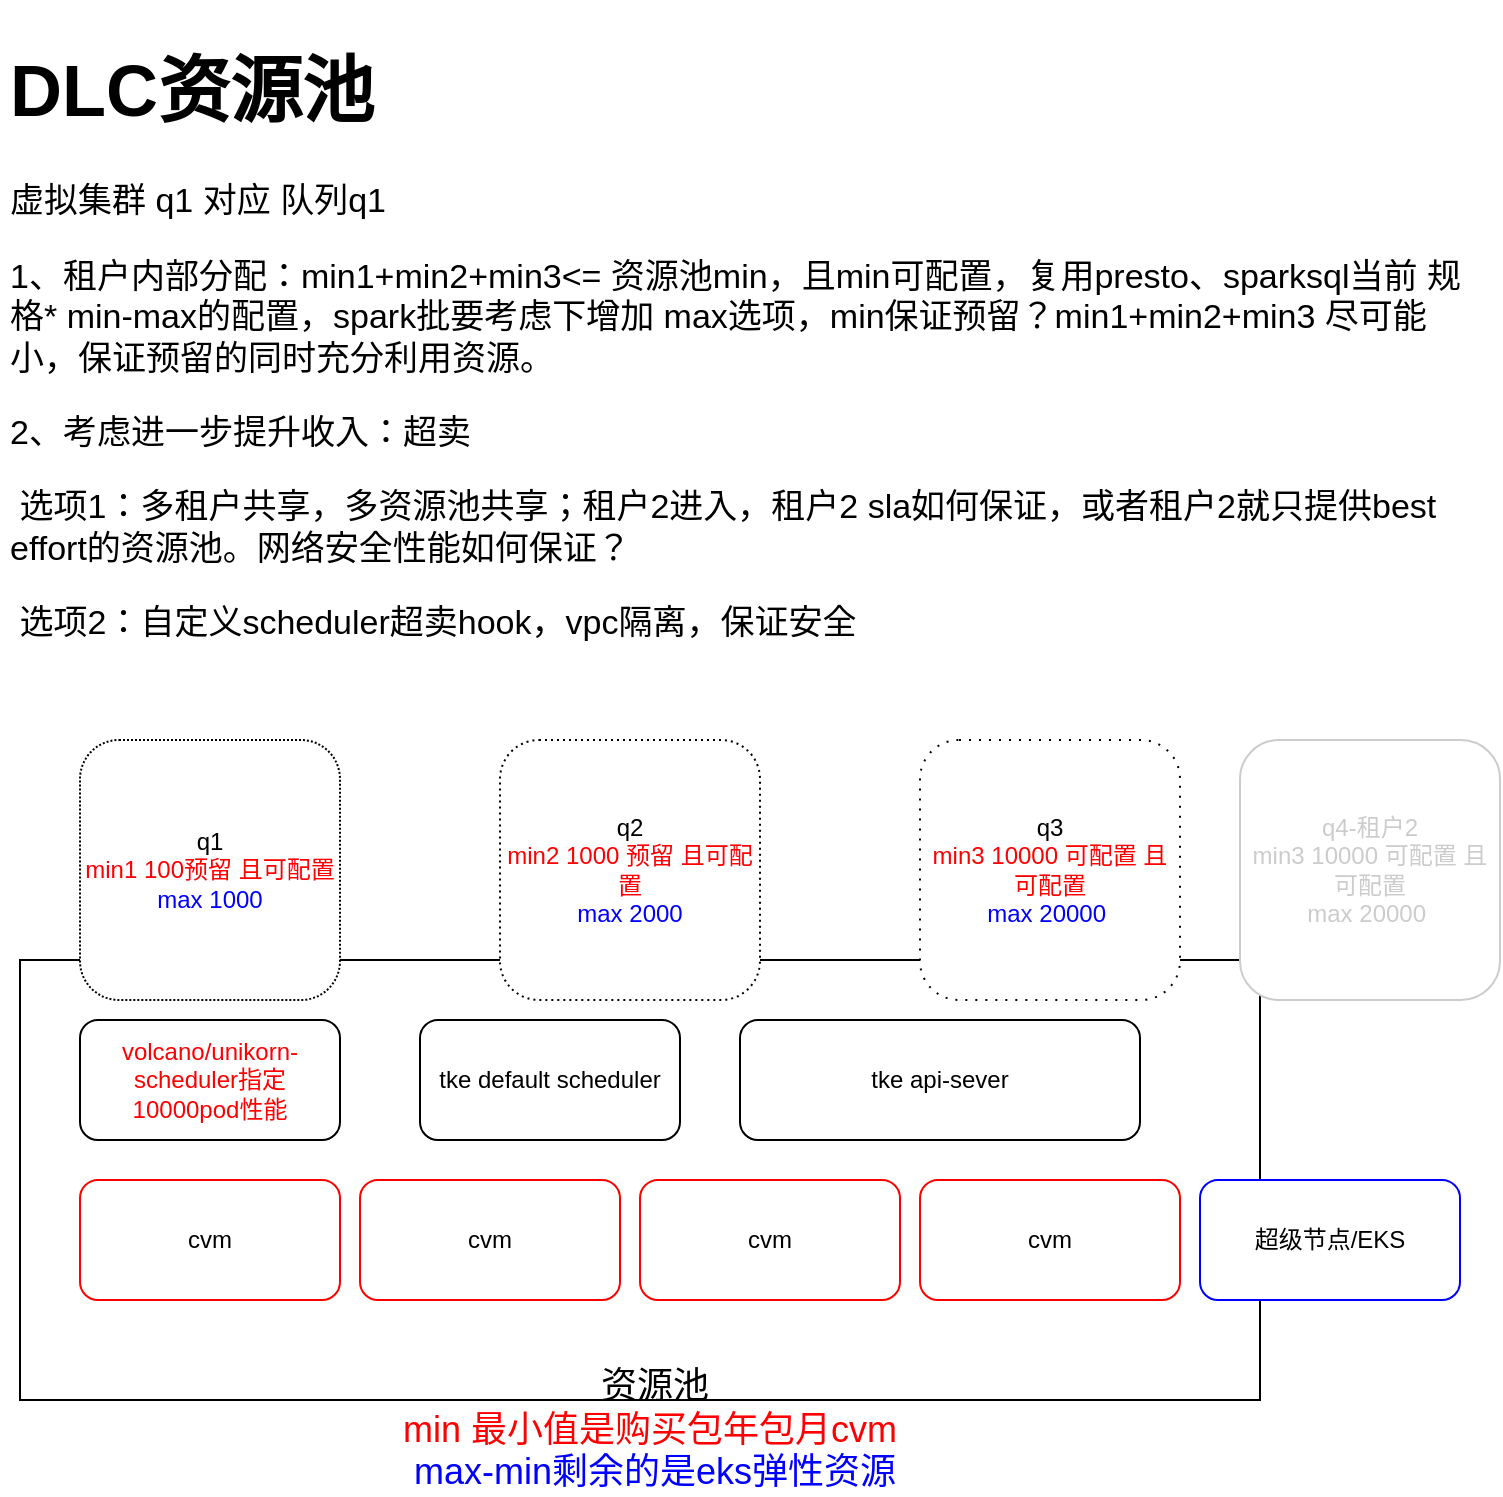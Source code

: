 <mxfile version="20.5.3" type="github">
  <diagram id="hqS82j75-_uDZCX89QL6" name="Page-1">
    <mxGraphModel dx="1497" dy="881" grid="1" gridSize="10" guides="1" tooltips="1" connect="1" arrows="1" fold="1" page="1" pageScale="1" pageWidth="827" pageHeight="1169" math="0" shadow="0">
      <root>
        <mxCell id="0" />
        <mxCell id="1" parent="0" />
        <mxCell id="1Zz1Nqhw6DDxJ3_sBbBU-10" value="" style="rounded=0;whiteSpace=wrap;html=1;" vertex="1" parent="1">
          <mxGeometry x="320" y="630" width="620" height="220" as="geometry" />
        </mxCell>
        <mxCell id="1Zz1Nqhw6DDxJ3_sBbBU-2" value="tke api-sever" style="rounded=1;whiteSpace=wrap;html=1;" vertex="1" parent="1">
          <mxGeometry x="680" y="660" width="200" height="60" as="geometry" />
        </mxCell>
        <mxCell id="1Zz1Nqhw6DDxJ3_sBbBU-3" value="cvm" style="rounded=1;whiteSpace=wrap;html=1;strokeColor=#FF0000;" vertex="1" parent="1">
          <mxGeometry x="350" y="740" width="130" height="60" as="geometry" />
        </mxCell>
        <mxCell id="1Zz1Nqhw6DDxJ3_sBbBU-4" value="cvm" style="rounded=1;whiteSpace=wrap;html=1;strokeColor=#FF0000;" vertex="1" parent="1">
          <mxGeometry x="490" y="740" width="130" height="60" as="geometry" />
        </mxCell>
        <mxCell id="1Zz1Nqhw6DDxJ3_sBbBU-5" value="cvm" style="rounded=1;whiteSpace=wrap;html=1;strokeColor=#FF0000;" vertex="1" parent="1">
          <mxGeometry x="630" y="740" width="130" height="60" as="geometry" />
        </mxCell>
        <mxCell id="1Zz1Nqhw6DDxJ3_sBbBU-6" value="cvm" style="rounded=1;whiteSpace=wrap;html=1;strokeColor=#FF0000;" vertex="1" parent="1">
          <mxGeometry x="770" y="740" width="130" height="60" as="geometry" />
        </mxCell>
        <mxCell id="1Zz1Nqhw6DDxJ3_sBbBU-7" value="q1&lt;br&gt;&lt;font color=&quot;#ff0000&quot;&gt;min1 100预留 且可配置&lt;br&gt;&lt;/font&gt;&lt;font color=&quot;#0000ff&quot;&gt;max 1000&lt;/font&gt;" style="rounded=1;whiteSpace=wrap;html=1;dashed=1;dashPattern=1 1;" vertex="1" parent="1">
          <mxGeometry x="350" y="520" width="130" height="130" as="geometry" />
        </mxCell>
        <mxCell id="1Zz1Nqhw6DDxJ3_sBbBU-8" value="q2&lt;br&gt;&lt;font color=&quot;#ff0000&quot;&gt;min2 1000 预留 且可配置&lt;br&gt;&lt;/font&gt;&lt;font color=&quot;#0000ff&quot;&gt;max 2000&lt;/font&gt;" style="rounded=1;whiteSpace=wrap;html=1;dashed=1;dashPattern=1 2;" vertex="1" parent="1">
          <mxGeometry x="560" y="520" width="130" height="130" as="geometry" />
        </mxCell>
        <mxCell id="1Zz1Nqhw6DDxJ3_sBbBU-9" value="q3&lt;br&gt;&lt;font color=&quot;#ff0000&quot;&gt;min3 10000 可配置 且可配置&lt;br&gt;&lt;/font&gt;&lt;font color=&quot;#0000ff&quot;&gt;max 20000&amp;nbsp;&lt;/font&gt;" style="rounded=1;whiteSpace=wrap;html=1;dashed=1;dashPattern=1 4;" vertex="1" parent="1">
          <mxGeometry x="770" y="520" width="130" height="130" as="geometry" />
        </mxCell>
        <mxCell id="1Zz1Nqhw6DDxJ3_sBbBU-11" value="&lt;font color=&quot;#ff0000&quot;&gt;volcano/unikorn-scheduler指定 10000pod性能&lt;/font&gt;" style="rounded=1;whiteSpace=wrap;html=1;" vertex="1" parent="1">
          <mxGeometry x="350" y="660" width="130" height="60" as="geometry" />
        </mxCell>
        <mxCell id="1Zz1Nqhw6DDxJ3_sBbBU-12" value="tke default scheduler" style="rounded=1;whiteSpace=wrap;html=1;" vertex="1" parent="1">
          <mxGeometry x="520" y="660" width="130" height="60" as="geometry" />
        </mxCell>
        <mxCell id="1Zz1Nqhw6DDxJ3_sBbBU-13" value="超级节点/EKS" style="rounded=1;whiteSpace=wrap;html=1;strokeColor=#0000FF;" vertex="1" parent="1">
          <mxGeometry x="910" y="740" width="130" height="60" as="geometry" />
        </mxCell>
        <mxCell id="1Zz1Nqhw6DDxJ3_sBbBU-19" value="&lt;font style=&quot;font-size: 18px;&quot;&gt;&lt;font style=&quot;font-size: 18px;&quot; color=&quot;#000000&quot;&gt;资源池&lt;/font&gt; &lt;br&gt;&lt;font style=&quot;font-size: 18px;&quot; color=&quot;#ff0000&quot;&gt;min 最小值是购买包年包月cvm&lt;/font&gt;&amp;nbsp;&lt;br&gt;max-min剩余的是eks弹性资源&lt;/font&gt;" style="text;html=1;strokeColor=none;fillColor=none;align=center;verticalAlign=middle;whiteSpace=wrap;rounded=0;fontColor=#0000FF;" vertex="1" parent="1">
          <mxGeometry x="505" y="850" width="265" height="30" as="geometry" />
        </mxCell>
        <mxCell id="1Zz1Nqhw6DDxJ3_sBbBU-20" value="&lt;h1&gt;DLC资源池&lt;/h1&gt;&lt;p style=&quot;font-size: 17px;&quot;&gt;&lt;font style=&quot;font-size: 17px;&quot;&gt;虚拟集群 q1 对应 队列q1&lt;/font&gt;&lt;/p&gt;&lt;p style=&quot;font-size: 17px;&quot;&gt;&lt;span style=&quot;background-color: initial;&quot;&gt;1、租户内部分配：min1+min2+min3&amp;lt;= 资源池min，且min可配置，复用presto、sparksql当前 规格* min-max的配置，spark批要考虑下增加 max选项，min保证预留？min1+min2+min3 尽可能小，保证预留的同时充分利用资源。&lt;/span&gt;&lt;br&gt;&lt;/p&gt;&lt;p style=&quot;font-size: 17px;&quot;&gt;&lt;span style=&quot;background-color: initial;&quot;&gt;2、考虑进一步提升收入：&lt;/span&gt;&lt;span style=&quot;background-color: initial;&quot;&gt;超卖&amp;nbsp;&lt;/span&gt;&lt;/p&gt;&lt;p style=&quot;font-size: 17px;&quot;&gt;&lt;span style=&quot;background-color: initial;&quot;&gt;&lt;span style=&quot;white-space: pre;&quot;&gt;	&lt;/span&gt;选项1：多租户共享，多资源池共享；租户2进入，租户2 sla如何保证，或者租户2就只提供best effort的资源池。网络安全性能如何保证？&lt;/span&gt;&lt;/p&gt;&lt;p style=&quot;font-size: 17px;&quot;&gt;&lt;span style=&quot;background-color: initial;&quot;&gt;&lt;span style=&quot;white-space: pre;&quot;&gt;	&lt;/span&gt;选项2：自定义scheduler超卖hook，vpc隔离，保证安全&lt;/span&gt;&lt;/p&gt;&lt;p style=&quot;font-size: 17px;&quot;&gt;&lt;span style=&quot;background-color: initial;&quot;&gt;&lt;br&gt;&lt;/span&gt;&lt;/p&gt;" style="text;html=1;strokeColor=none;fillColor=none;spacing=5;spacingTop=-20;whiteSpace=wrap;overflow=hidden;rounded=0;fontSize=18;fontColor=#000000;" vertex="1" parent="1">
          <mxGeometry x="310" y="160" width="750" height="340" as="geometry" />
        </mxCell>
        <mxCell id="1Zz1Nqhw6DDxJ3_sBbBU-21" value="q4-租户2&lt;br&gt;&lt;font&gt;min3 10000 可配置 且可配置&lt;br&gt;&lt;/font&gt;&lt;font&gt;max 20000&amp;nbsp;&lt;/font&gt;" style="rounded=1;whiteSpace=wrap;html=1;strokeColor=#CCCCCC;fontColor=#CCCCCC;" vertex="1" parent="1">
          <mxGeometry x="930" y="520" width="130" height="130" as="geometry" />
        </mxCell>
      </root>
    </mxGraphModel>
  </diagram>
</mxfile>
